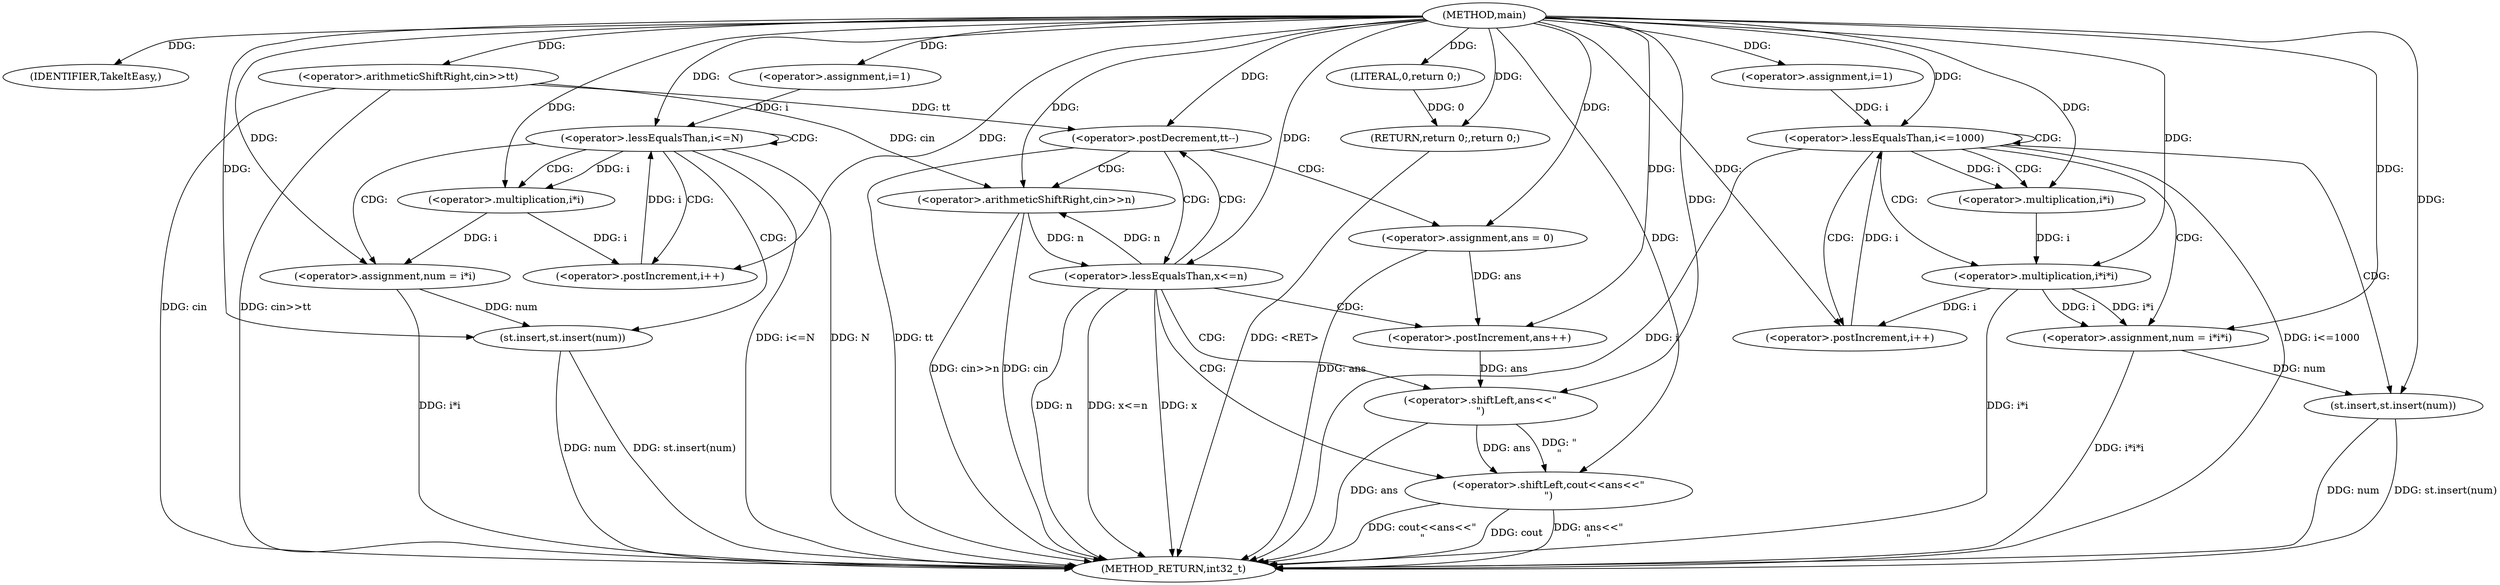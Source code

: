 digraph "main" {  
"1000346" [label = "(METHOD,main)" ]
"1000422" [label = "(METHOD_RETURN,int32_t)" ]
"1000348" [label = "(IDENTIFIER,TakeItEasy,)" ]
"1000350" [label = "(<operator>.arithmeticShiftRight,cin>>tt)" ]
"1000420" [label = "(RETURN,return 0;,return 0;)" ]
"1000356" [label = "(<operator>.assignment,i=1)" ]
"1000359" [label = "(<operator>.lessEqualsThan,i<=N)" ]
"1000362" [label = "(<operator>.postIncrement,i++)" ]
"1000375" [label = "(<operator>.assignment,i=1)" ]
"1000378" [label = "(<operator>.lessEqualsThan,i<=1000)" ]
"1000381" [label = "(<operator>.postIncrement,i++)" ]
"1000395" [label = "(<operator>.postDecrement,tt--)" ]
"1000421" [label = "(LITERAL,0,return 0;)" ]
"1000366" [label = "(<operator>.assignment,num = i*i)" ]
"1000371" [label = "(st.insert,st.insert(num))" ]
"1000385" [label = "(<operator>.assignment,num = i*i*i)" ]
"1000392" [label = "(st.insert,st.insert(num))" ]
"1000399" [label = "(<operator>.arithmeticShiftRight,cin>>n)" ]
"1000403" [label = "(<operator>.assignment,ans = 0)" ]
"1000415" [label = "(<operator>.shiftLeft,cout<<ans<<\"\n\")" ]
"1000368" [label = "(<operator>.multiplication,i*i)" ]
"1000387" [label = "(<operator>.multiplication,i*i*i)" ]
"1000408" [label = "(<operator>.lessEqualsThan,x<=n)" ]
"1000411" [label = "(<operator>.postIncrement,ans++)" ]
"1000417" [label = "(<operator>.shiftLeft,ans<<\"\n\")" ]
"1000389" [label = "(<operator>.multiplication,i*i)" ]
  "1000420" -> "1000422"  [ label = "DDG: <RET>"] 
  "1000350" -> "1000422"  [ label = "DDG: cin"] 
  "1000350" -> "1000422"  [ label = "DDG: cin>>tt"] 
  "1000359" -> "1000422"  [ label = "DDG: i<=N"] 
  "1000378" -> "1000422"  [ label = "DDG: i"] 
  "1000378" -> "1000422"  [ label = "DDG: i<=1000"] 
  "1000395" -> "1000422"  [ label = "DDG: tt"] 
  "1000399" -> "1000422"  [ label = "DDG: cin"] 
  "1000399" -> "1000422"  [ label = "DDG: cin>>n"] 
  "1000403" -> "1000422"  [ label = "DDG: ans"] 
  "1000408" -> "1000422"  [ label = "DDG: n"] 
  "1000408" -> "1000422"  [ label = "DDG: x<=n"] 
  "1000417" -> "1000422"  [ label = "DDG: ans"] 
  "1000415" -> "1000422"  [ label = "DDG: ans<<\"\n\""] 
  "1000415" -> "1000422"  [ label = "DDG: cout<<ans<<\"\n\""] 
  "1000387" -> "1000422"  [ label = "DDG: i*i"] 
  "1000385" -> "1000422"  [ label = "DDG: i*i*i"] 
  "1000392" -> "1000422"  [ label = "DDG: num"] 
  "1000392" -> "1000422"  [ label = "DDG: st.insert(num)"] 
  "1000366" -> "1000422"  [ label = "DDG: i*i"] 
  "1000371" -> "1000422"  [ label = "DDG: num"] 
  "1000371" -> "1000422"  [ label = "DDG: st.insert(num)"] 
  "1000359" -> "1000422"  [ label = "DDG: N"] 
  "1000415" -> "1000422"  [ label = "DDG: cout"] 
  "1000408" -> "1000422"  [ label = "DDG: x"] 
  "1000346" -> "1000348"  [ label = "DDG: "] 
  "1000421" -> "1000420"  [ label = "DDG: 0"] 
  "1000346" -> "1000420"  [ label = "DDG: "] 
  "1000346" -> "1000350"  [ label = "DDG: "] 
  "1000346" -> "1000356"  [ label = "DDG: "] 
  "1000346" -> "1000375"  [ label = "DDG: "] 
  "1000346" -> "1000421"  [ label = "DDG: "] 
  "1000356" -> "1000359"  [ label = "DDG: i"] 
  "1000362" -> "1000359"  [ label = "DDG: i"] 
  "1000346" -> "1000359"  [ label = "DDG: "] 
  "1000368" -> "1000362"  [ label = "DDG: i"] 
  "1000346" -> "1000362"  [ label = "DDG: "] 
  "1000368" -> "1000366"  [ label = "DDG: i"] 
  "1000375" -> "1000378"  [ label = "DDG: i"] 
  "1000381" -> "1000378"  [ label = "DDG: i"] 
  "1000346" -> "1000378"  [ label = "DDG: "] 
  "1000387" -> "1000381"  [ label = "DDG: i"] 
  "1000346" -> "1000381"  [ label = "DDG: "] 
  "1000387" -> "1000385"  [ label = "DDG: i*i"] 
  "1000387" -> "1000385"  [ label = "DDG: i"] 
  "1000350" -> "1000395"  [ label = "DDG: tt"] 
  "1000346" -> "1000395"  [ label = "DDG: "] 
  "1000346" -> "1000403"  [ label = "DDG: "] 
  "1000346" -> "1000366"  [ label = "DDG: "] 
  "1000366" -> "1000371"  [ label = "DDG: num"] 
  "1000346" -> "1000371"  [ label = "DDG: "] 
  "1000346" -> "1000385"  [ label = "DDG: "] 
  "1000385" -> "1000392"  [ label = "DDG: num"] 
  "1000346" -> "1000392"  [ label = "DDG: "] 
  "1000350" -> "1000399"  [ label = "DDG: cin"] 
  "1000346" -> "1000399"  [ label = "DDG: "] 
  "1000408" -> "1000399"  [ label = "DDG: n"] 
  "1000346" -> "1000415"  [ label = "DDG: "] 
  "1000417" -> "1000415"  [ label = "DDG: ans"] 
  "1000417" -> "1000415"  [ label = "DDG: \"\n\""] 
  "1000359" -> "1000368"  [ label = "DDG: i"] 
  "1000346" -> "1000368"  [ label = "DDG: "] 
  "1000389" -> "1000387"  [ label = "DDG: i"] 
  "1000346" -> "1000387"  [ label = "DDG: "] 
  "1000411" -> "1000417"  [ label = "DDG: ans"] 
  "1000346" -> "1000417"  [ label = "DDG: "] 
  "1000378" -> "1000389"  [ label = "DDG: i"] 
  "1000346" -> "1000389"  [ label = "DDG: "] 
  "1000346" -> "1000408"  [ label = "DDG: "] 
  "1000399" -> "1000408"  [ label = "DDG: n"] 
  "1000403" -> "1000411"  [ label = "DDG: ans"] 
  "1000346" -> "1000411"  [ label = "DDG: "] 
  "1000359" -> "1000366"  [ label = "CDG: "] 
  "1000359" -> "1000362"  [ label = "CDG: "] 
  "1000359" -> "1000359"  [ label = "CDG: "] 
  "1000359" -> "1000371"  [ label = "CDG: "] 
  "1000359" -> "1000368"  [ label = "CDG: "] 
  "1000378" -> "1000389"  [ label = "CDG: "] 
  "1000378" -> "1000387"  [ label = "CDG: "] 
  "1000378" -> "1000378"  [ label = "CDG: "] 
  "1000378" -> "1000381"  [ label = "CDG: "] 
  "1000378" -> "1000392"  [ label = "CDG: "] 
  "1000378" -> "1000385"  [ label = "CDG: "] 
  "1000395" -> "1000403"  [ label = "CDG: "] 
  "1000395" -> "1000399"  [ label = "CDG: "] 
  "1000395" -> "1000408"  [ label = "CDG: "] 
  "1000408" -> "1000417"  [ label = "CDG: "] 
  "1000408" -> "1000415"  [ label = "CDG: "] 
  "1000408" -> "1000395"  [ label = "CDG: "] 
  "1000408" -> "1000411"  [ label = "CDG: "] 
}
